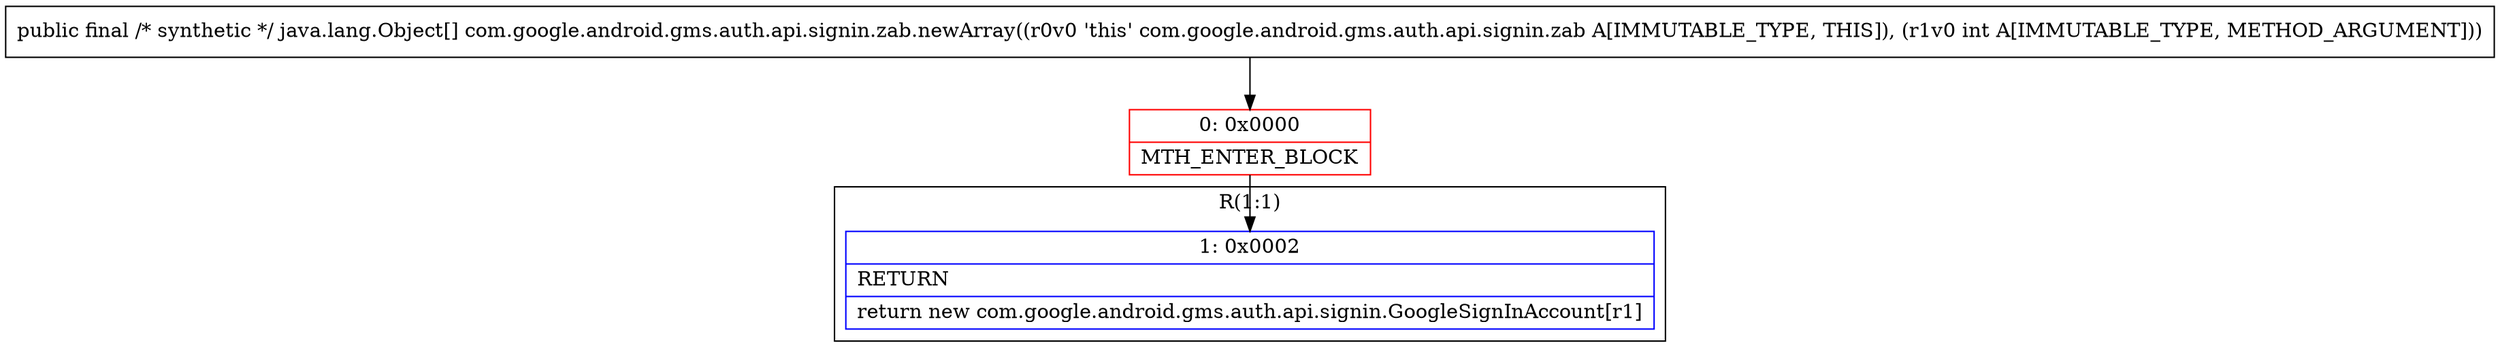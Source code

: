 digraph "CFG forcom.google.android.gms.auth.api.signin.zab.newArray(I)[Ljava\/lang\/Object;" {
subgraph cluster_Region_347225981 {
label = "R(1:1)";
node [shape=record,color=blue];
Node_1 [shape=record,label="{1\:\ 0x0002|RETURN\l|return new com.google.android.gms.auth.api.signin.GoogleSignInAccount[r1]\l}"];
}
Node_0 [shape=record,color=red,label="{0\:\ 0x0000|MTH_ENTER_BLOCK\l}"];
MethodNode[shape=record,label="{public final \/* synthetic *\/ java.lang.Object[] com.google.android.gms.auth.api.signin.zab.newArray((r0v0 'this' com.google.android.gms.auth.api.signin.zab A[IMMUTABLE_TYPE, THIS]), (r1v0 int A[IMMUTABLE_TYPE, METHOD_ARGUMENT])) }"];
MethodNode -> Node_0;
Node_0 -> Node_1;
}

